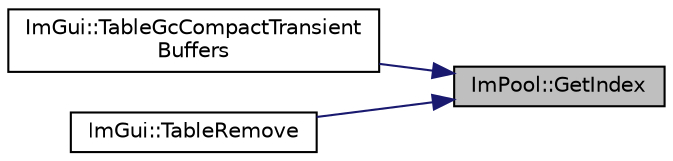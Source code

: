 digraph "ImPool::GetIndex"
{
 // LATEX_PDF_SIZE
  edge [fontname="Helvetica",fontsize="10",labelfontname="Helvetica",labelfontsize="10"];
  node [fontname="Helvetica",fontsize="10",shape=record];
  rankdir="RL";
  Node1 [label="ImPool::GetIndex",height=0.2,width=0.4,color="black", fillcolor="grey75", style="filled", fontcolor="black",tooltip=" "];
  Node1 -> Node2 [dir="back",color="midnightblue",fontsize="10",style="solid"];
  Node2 [label="ImGui::TableGcCompactTransient\lBuffers",height=0.2,width=0.4,color="black", fillcolor="white", style="filled",URL="$namespace_im_gui.html#af3cb65f8b45057e34fa7d9447a57eb28",tooltip=" "];
  Node1 -> Node3 [dir="back",color="midnightblue",fontsize="10",style="solid"];
  Node3 [label="ImGui::TableRemove",height=0.2,width=0.4,color="black", fillcolor="white", style="filled",URL="$namespace_im_gui.html#a3fa207dacfbee7ac3c7241dfea4fb638",tooltip=" "];
}
